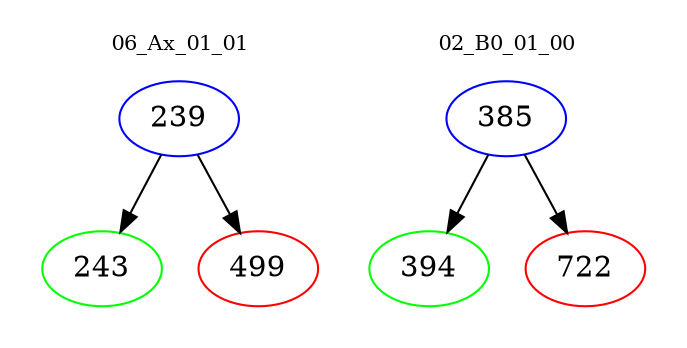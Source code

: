 digraph{
subgraph cluster_0 {
color = white
label = "06_Ax_01_01";
fontsize=10;
T0_239 [label="239", color="blue"]
T0_239 -> T0_243 [color="black"]
T0_243 [label="243", color="green"]
T0_239 -> T0_499 [color="black"]
T0_499 [label="499", color="red"]
}
subgraph cluster_1 {
color = white
label = "02_B0_01_00";
fontsize=10;
T1_385 [label="385", color="blue"]
T1_385 -> T1_394 [color="black"]
T1_394 [label="394", color="green"]
T1_385 -> T1_722 [color="black"]
T1_722 [label="722", color="red"]
}
}
